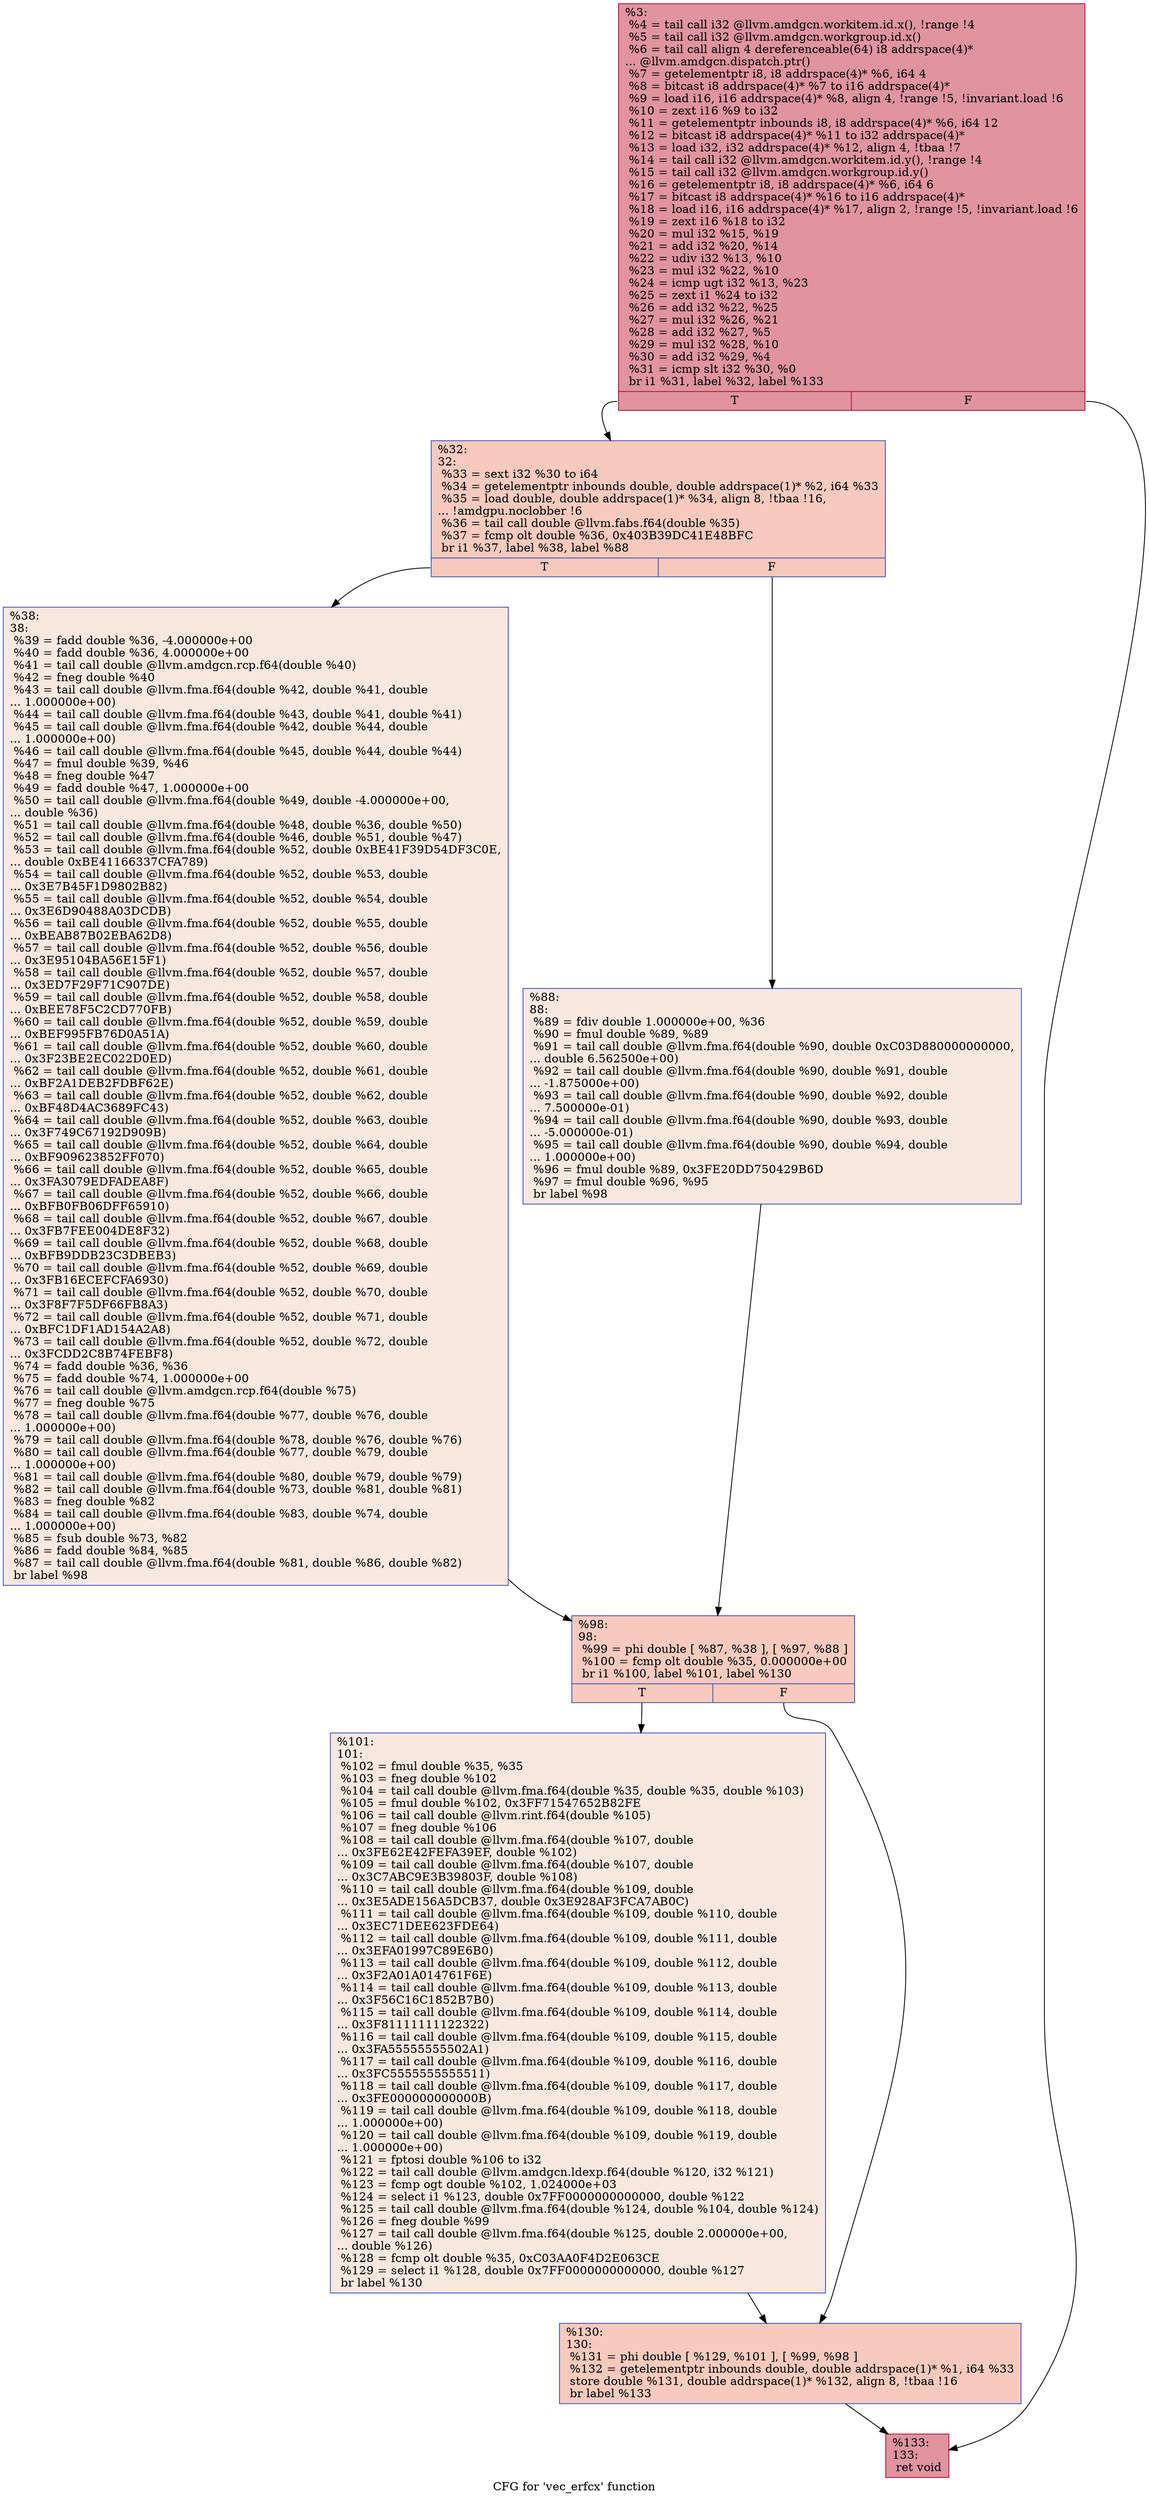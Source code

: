 digraph "CFG for 'vec_erfcx' function" {
	label="CFG for 'vec_erfcx' function";

	Node0x5e16340 [shape=record,color="#b70d28ff", style=filled, fillcolor="#b70d2870",label="{%3:\l  %4 = tail call i32 @llvm.amdgcn.workitem.id.x(), !range !4\l  %5 = tail call i32 @llvm.amdgcn.workgroup.id.x()\l  %6 = tail call align 4 dereferenceable(64) i8 addrspace(4)*\l... @llvm.amdgcn.dispatch.ptr()\l  %7 = getelementptr i8, i8 addrspace(4)* %6, i64 4\l  %8 = bitcast i8 addrspace(4)* %7 to i16 addrspace(4)*\l  %9 = load i16, i16 addrspace(4)* %8, align 4, !range !5, !invariant.load !6\l  %10 = zext i16 %9 to i32\l  %11 = getelementptr inbounds i8, i8 addrspace(4)* %6, i64 12\l  %12 = bitcast i8 addrspace(4)* %11 to i32 addrspace(4)*\l  %13 = load i32, i32 addrspace(4)* %12, align 4, !tbaa !7\l  %14 = tail call i32 @llvm.amdgcn.workitem.id.y(), !range !4\l  %15 = tail call i32 @llvm.amdgcn.workgroup.id.y()\l  %16 = getelementptr i8, i8 addrspace(4)* %6, i64 6\l  %17 = bitcast i8 addrspace(4)* %16 to i16 addrspace(4)*\l  %18 = load i16, i16 addrspace(4)* %17, align 2, !range !5, !invariant.load !6\l  %19 = zext i16 %18 to i32\l  %20 = mul i32 %15, %19\l  %21 = add i32 %20, %14\l  %22 = udiv i32 %13, %10\l  %23 = mul i32 %22, %10\l  %24 = icmp ugt i32 %13, %23\l  %25 = zext i1 %24 to i32\l  %26 = add i32 %22, %25\l  %27 = mul i32 %26, %21\l  %28 = add i32 %27, %5\l  %29 = mul i32 %28, %10\l  %30 = add i32 %29, %4\l  %31 = icmp slt i32 %30, %0\l  br i1 %31, label %32, label %133\l|{<s0>T|<s1>F}}"];
	Node0x5e16340:s0 -> Node0x5e1a380;
	Node0x5e16340:s1 -> Node0x5e1a410;
	Node0x5e1a380 [shape=record,color="#3d50c3ff", style=filled, fillcolor="#ef886b70",label="{%32:\l32:                                               \l  %33 = sext i32 %30 to i64\l  %34 = getelementptr inbounds double, double addrspace(1)* %2, i64 %33\l  %35 = load double, double addrspace(1)* %34, align 8, !tbaa !16,\l... !amdgpu.noclobber !6\l  %36 = tail call double @llvm.fabs.f64(double %35)\l  %37 = fcmp olt double %36, 0x403B39DC41E48BFC\l  br i1 %37, label %38, label %88\l|{<s0>T|<s1>F}}"];
	Node0x5e1a380:s0 -> Node0x5e1b5f0;
	Node0x5e1a380:s1 -> Node0x5e1b680;
	Node0x5e1b5f0 [shape=record,color="#3d50c3ff", style=filled, fillcolor="#f1ccb870",label="{%38:\l38:                                               \l  %39 = fadd double %36, -4.000000e+00\l  %40 = fadd double %36, 4.000000e+00\l  %41 = tail call double @llvm.amdgcn.rcp.f64(double %40)\l  %42 = fneg double %40\l  %43 = tail call double @llvm.fma.f64(double %42, double %41, double\l... 1.000000e+00)\l  %44 = tail call double @llvm.fma.f64(double %43, double %41, double %41)\l  %45 = tail call double @llvm.fma.f64(double %42, double %44, double\l... 1.000000e+00)\l  %46 = tail call double @llvm.fma.f64(double %45, double %44, double %44)\l  %47 = fmul double %39, %46\l  %48 = fneg double %47\l  %49 = fadd double %47, 1.000000e+00\l  %50 = tail call double @llvm.fma.f64(double %49, double -4.000000e+00,\l... double %36)\l  %51 = tail call double @llvm.fma.f64(double %48, double %36, double %50)\l  %52 = tail call double @llvm.fma.f64(double %46, double %51, double %47)\l  %53 = tail call double @llvm.fma.f64(double %52, double 0xBE41F39D54DF3C0E,\l... double 0xBE41166337CFA789)\l  %54 = tail call double @llvm.fma.f64(double %52, double %53, double\l... 0x3E7B45F1D9802B82)\l  %55 = tail call double @llvm.fma.f64(double %52, double %54, double\l... 0x3E6D90488A03DCDB)\l  %56 = tail call double @llvm.fma.f64(double %52, double %55, double\l... 0xBEAB87B02EBA62D8)\l  %57 = tail call double @llvm.fma.f64(double %52, double %56, double\l... 0x3E95104BA56E15F1)\l  %58 = tail call double @llvm.fma.f64(double %52, double %57, double\l... 0x3ED7F29F71C907DE)\l  %59 = tail call double @llvm.fma.f64(double %52, double %58, double\l... 0xBEE78F5C2CD770FB)\l  %60 = tail call double @llvm.fma.f64(double %52, double %59, double\l... 0xBEF995FB76D0A51A)\l  %61 = tail call double @llvm.fma.f64(double %52, double %60, double\l... 0x3F23BE2EC022D0ED)\l  %62 = tail call double @llvm.fma.f64(double %52, double %61, double\l... 0xBF2A1DEB2FDBF62E)\l  %63 = tail call double @llvm.fma.f64(double %52, double %62, double\l... 0xBF48D4AC3689FC43)\l  %64 = tail call double @llvm.fma.f64(double %52, double %63, double\l... 0x3F749C67192D909B)\l  %65 = tail call double @llvm.fma.f64(double %52, double %64, double\l... 0xBF909623852FF070)\l  %66 = tail call double @llvm.fma.f64(double %52, double %65, double\l... 0x3FA3079EDFADEA8F)\l  %67 = tail call double @llvm.fma.f64(double %52, double %66, double\l... 0xBFB0FB06DFF65910)\l  %68 = tail call double @llvm.fma.f64(double %52, double %67, double\l... 0x3FB7FEE004DE8F32)\l  %69 = tail call double @llvm.fma.f64(double %52, double %68, double\l... 0xBFB9DDB23C3DBEB3)\l  %70 = tail call double @llvm.fma.f64(double %52, double %69, double\l... 0x3FB16ECEFCFA6930)\l  %71 = tail call double @llvm.fma.f64(double %52, double %70, double\l... 0x3F8F7F5DF66FB8A3)\l  %72 = tail call double @llvm.fma.f64(double %52, double %71, double\l... 0xBFC1DF1AD154A2A8)\l  %73 = tail call double @llvm.fma.f64(double %52, double %72, double\l... 0x3FCDD2C8B74FEBF8)\l  %74 = fadd double %36, %36\l  %75 = fadd double %74, 1.000000e+00\l  %76 = tail call double @llvm.amdgcn.rcp.f64(double %75)\l  %77 = fneg double %75\l  %78 = tail call double @llvm.fma.f64(double %77, double %76, double\l... 1.000000e+00)\l  %79 = tail call double @llvm.fma.f64(double %78, double %76, double %76)\l  %80 = tail call double @llvm.fma.f64(double %77, double %79, double\l... 1.000000e+00)\l  %81 = tail call double @llvm.fma.f64(double %80, double %79, double %79)\l  %82 = tail call double @llvm.fma.f64(double %73, double %81, double %81)\l  %83 = fneg double %82\l  %84 = tail call double @llvm.fma.f64(double %83, double %74, double\l... 1.000000e+00)\l  %85 = fsub double %73, %82\l  %86 = fadd double %84, %85\l  %87 = tail call double @llvm.fma.f64(double %81, double %86, double %82)\l  br label %98\l}"];
	Node0x5e1b5f0 -> Node0x5e1f4d0;
	Node0x5e1b680 [shape=record,color="#3d50c3ff", style=filled, fillcolor="#f1ccb870",label="{%88:\l88:                                               \l  %89 = fdiv double 1.000000e+00, %36\l  %90 = fmul double %89, %89\l  %91 = tail call double @llvm.fma.f64(double %90, double 0xC03D880000000000,\l... double 6.562500e+00)\l  %92 = tail call double @llvm.fma.f64(double %90, double %91, double\l... -1.875000e+00)\l  %93 = tail call double @llvm.fma.f64(double %90, double %92, double\l... 7.500000e-01)\l  %94 = tail call double @llvm.fma.f64(double %90, double %93, double\l... -5.000000e-01)\l  %95 = tail call double @llvm.fma.f64(double %90, double %94, double\l... 1.000000e+00)\l  %96 = fmul double %89, 0x3FE20DD750429B6D\l  %97 = fmul double %96, %95\l  br label %98\l}"];
	Node0x5e1b680 -> Node0x5e1f4d0;
	Node0x5e1f4d0 [shape=record,color="#3d50c3ff", style=filled, fillcolor="#ef886b70",label="{%98:\l98:                                               \l  %99 = phi double [ %87, %38 ], [ %97, %88 ]\l  %100 = fcmp olt double %35, 0.000000e+00\l  br i1 %100, label %101, label %130\l|{<s0>T|<s1>F}}"];
	Node0x5e1f4d0:s0 -> Node0x5e200b0;
	Node0x5e1f4d0:s1 -> Node0x5e20140;
	Node0x5e200b0 [shape=record,color="#3d50c3ff", style=filled, fillcolor="#f1ccb870",label="{%101:\l101:                                              \l  %102 = fmul double %35, %35\l  %103 = fneg double %102\l  %104 = tail call double @llvm.fma.f64(double %35, double %35, double %103)\l  %105 = fmul double %102, 0x3FF71547652B82FE\l  %106 = tail call double @llvm.rint.f64(double %105)\l  %107 = fneg double %106\l  %108 = tail call double @llvm.fma.f64(double %107, double\l... 0x3FE62E42FEFA39EF, double %102)\l  %109 = tail call double @llvm.fma.f64(double %107, double\l... 0x3C7ABC9E3B39803F, double %108)\l  %110 = tail call double @llvm.fma.f64(double %109, double\l... 0x3E5ADE156A5DCB37, double 0x3E928AF3FCA7AB0C)\l  %111 = tail call double @llvm.fma.f64(double %109, double %110, double\l... 0x3EC71DEE623FDE64)\l  %112 = tail call double @llvm.fma.f64(double %109, double %111, double\l... 0x3EFA01997C89E6B0)\l  %113 = tail call double @llvm.fma.f64(double %109, double %112, double\l... 0x3F2A01A014761F6E)\l  %114 = tail call double @llvm.fma.f64(double %109, double %113, double\l... 0x3F56C16C1852B7B0)\l  %115 = tail call double @llvm.fma.f64(double %109, double %114, double\l... 0x3F81111111122322)\l  %116 = tail call double @llvm.fma.f64(double %109, double %115, double\l... 0x3FA55555555502A1)\l  %117 = tail call double @llvm.fma.f64(double %109, double %116, double\l... 0x3FC5555555555511)\l  %118 = tail call double @llvm.fma.f64(double %109, double %117, double\l... 0x3FE000000000000B)\l  %119 = tail call double @llvm.fma.f64(double %109, double %118, double\l... 1.000000e+00)\l  %120 = tail call double @llvm.fma.f64(double %109, double %119, double\l... 1.000000e+00)\l  %121 = fptosi double %106 to i32\l  %122 = tail call double @llvm.amdgcn.ldexp.f64(double %120, i32 %121)\l  %123 = fcmp ogt double %102, 1.024000e+03\l  %124 = select i1 %123, double 0x7FF0000000000000, double %122\l  %125 = tail call double @llvm.fma.f64(double %124, double %104, double %124)\l  %126 = fneg double %99\l  %127 = tail call double @llvm.fma.f64(double %125, double 2.000000e+00,\l... double %126)\l  %128 = fcmp olt double %35, 0xC03AA0F4D2E063CE\l  %129 = select i1 %128, double 0x7FF0000000000000, double %127\l  br label %130\l}"];
	Node0x5e200b0 -> Node0x5e20140;
	Node0x5e20140 [shape=record,color="#3d50c3ff", style=filled, fillcolor="#ef886b70",label="{%130:\l130:                                              \l  %131 = phi double [ %129, %101 ], [ %99, %98 ]\l  %132 = getelementptr inbounds double, double addrspace(1)* %1, i64 %33\l  store double %131, double addrspace(1)* %132, align 8, !tbaa !16\l  br label %133\l}"];
	Node0x5e20140 -> Node0x5e1a410;
	Node0x5e1a410 [shape=record,color="#b70d28ff", style=filled, fillcolor="#b70d2870",label="{%133:\l133:                                              \l  ret void\l}"];
}
